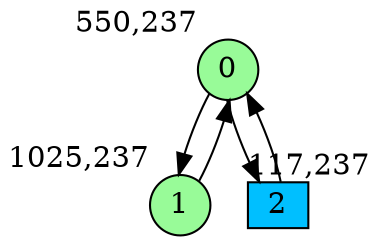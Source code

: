 digraph G {
graph [bgcolor=white]
node [shape=circle, style = filled, fillcolor=white,fixedsize=true, width=0.4, height=0.3 ]
0[xlabel="550,237", pos = "6.76563,0!", fillcolor=palegreen ];
1[xlabel="1025,237", pos = "14.1875,0!", fillcolor=palegreen ];
2[xlabel="117,237", pos = "0,0!", fillcolor=deepskyblue, shape=box ];
0->1 ;
0->2 ;
1->0 ;
2->0 ;
}
